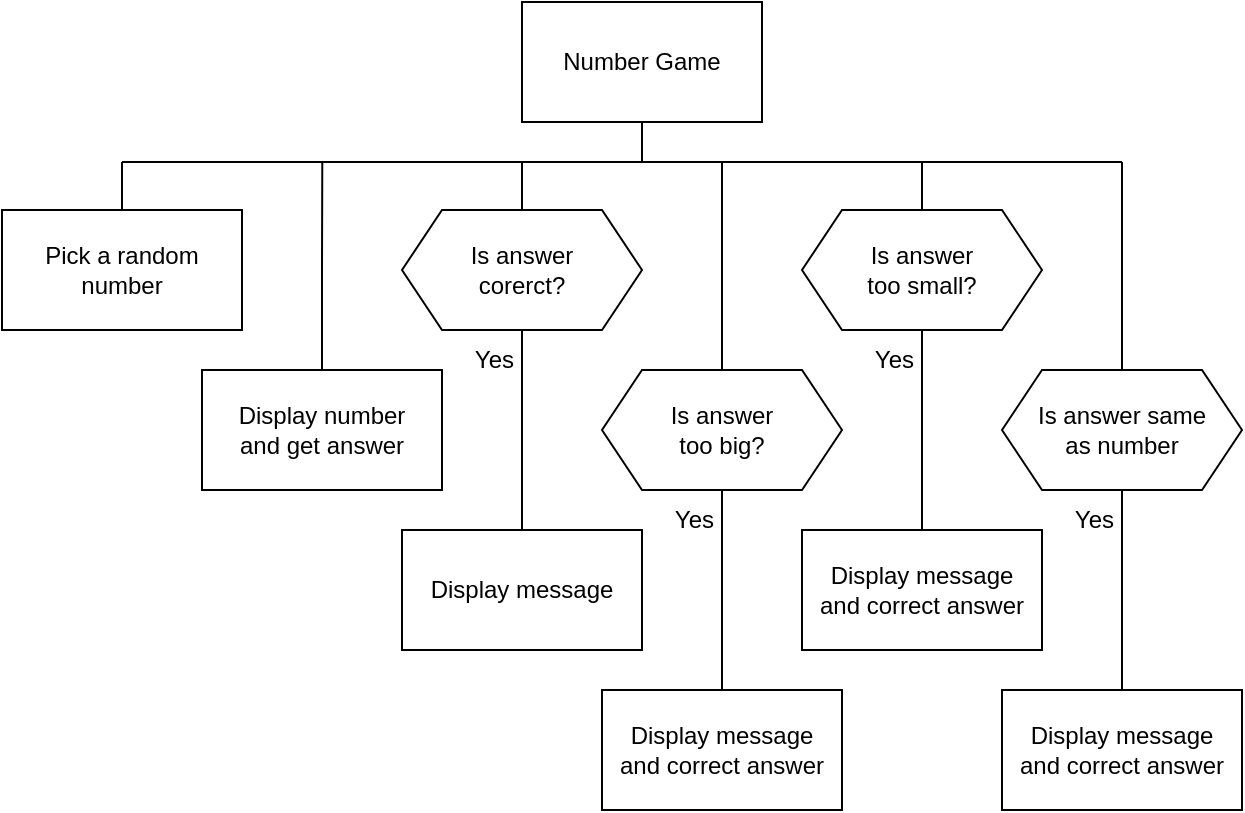 <mxfile version="20.3.0" type="device" pages="2"><diagram name="sd" id="WapQQFgqf0Vtvv5MVR4N"><mxGraphModel dx="782" dy="539" grid="1" gridSize="10" guides="1" tooltips="1" connect="1" arrows="1" fold="1" page="1" pageScale="1" pageWidth="1169" pageHeight="827" math="0" shadow="0"><root><mxCell id="0"/><mxCell id="1" parent="0"/><mxCell id="aJeESNiRv1NV4R2Yvk6J-3" style="edgeStyle=orthogonalEdgeStyle;shape=connector;rounded=0;orthogonalLoop=1;jettySize=auto;html=1;exitX=0.5;exitY=1;exitDx=0;exitDy=0;labelBackgroundColor=default;strokeColor=default;align=center;verticalAlign=middle;fontFamily=Helvetica;fontSize=11;fontColor=default;endArrow=none;endFill=0;" parent="1" source="XVWVDO4olALaNslnOnCb-1" edge="1"><mxGeometry relative="1" as="geometry"><mxPoint x="520" y="240" as="targetPoint"/></mxGeometry></mxCell><mxCell id="XVWVDO4olALaNslnOnCb-1" value="Number Game" style="rounded=0;whiteSpace=wrap;html=1;spacingLeft=4;spacingRight=4;" parent="1" vertex="1"><mxGeometry x="460" y="160" width="120" height="60" as="geometry"/></mxCell><mxCell id="aJeESNiRv1NV4R2Yvk6J-8" style="edgeStyle=orthogonalEdgeStyle;shape=connector;rounded=0;orthogonalLoop=1;jettySize=auto;html=1;exitX=0.5;exitY=0;exitDx=0;exitDy=0;labelBackgroundColor=default;strokeColor=default;align=center;verticalAlign=middle;fontFamily=Helvetica;fontSize=11;fontColor=default;endArrow=none;endFill=0;" parent="1" source="XVWVDO4olALaNslnOnCb-2" edge="1"><mxGeometry relative="1" as="geometry"><mxPoint x="260" y="240" as="targetPoint"/></mxGeometry></mxCell><mxCell id="XVWVDO4olALaNslnOnCb-2" value="Pick a random number" style="rounded=0;whiteSpace=wrap;html=1;spacingLeft=4;spacingRight=4;" parent="1" vertex="1"><mxGeometry x="200" y="264" width="120" height="60" as="geometry"/></mxCell><mxCell id="XVWVDO4olALaNslnOnCb-21" style="edgeStyle=orthogonalEdgeStyle;shape=connector;rounded=0;orthogonalLoop=1;jettySize=auto;html=1;exitX=0.5;exitY=0;exitDx=0;exitDy=0;labelBackgroundColor=default;strokeColor=default;fontFamily=Helvetica;fontSize=11;fontColor=default;endArrow=none;endFill=0;" parent="1" source="XVWVDO4olALaNslnOnCb-3" edge="1"><mxGeometry relative="1" as="geometry"><mxPoint x="360.143" y="240" as="targetPoint"/></mxGeometry></mxCell><mxCell id="XVWVDO4olALaNslnOnCb-3" value="Display number&lt;br&gt;and get answer" style="rounded=0;whiteSpace=wrap;html=1;spacingLeft=4;spacingRight=4;" parent="1" vertex="1"><mxGeometry x="300" y="344" width="120" height="60" as="geometry"/></mxCell><mxCell id="XVWVDO4olALaNslnOnCb-12" style="edgeStyle=orthogonalEdgeStyle;rounded=0;orthogonalLoop=1;jettySize=auto;html=1;exitX=0.5;exitY=1;exitDx=0;exitDy=0;entryX=0.5;entryY=0;entryDx=0;entryDy=0;endArrow=none;endFill=0;" parent="1" source="XVWVDO4olALaNslnOnCb-4" target="XVWVDO4olALaNslnOnCb-5" edge="1"><mxGeometry relative="1" as="geometry"/></mxCell><mxCell id="XVWVDO4olALaNslnOnCb-5" value="Display message" style="rounded=0;whiteSpace=wrap;html=1;spacingLeft=4;spacingRight=4;" parent="1" vertex="1"><mxGeometry x="400" y="424" width="120" height="60" as="geometry"/></mxCell><mxCell id="XVWVDO4olALaNslnOnCb-13" style="edgeStyle=orthogonalEdgeStyle;shape=connector;rounded=0;orthogonalLoop=1;jettySize=auto;html=1;exitX=0.5;exitY=1;exitDx=0;exitDy=0;entryX=0.5;entryY=0;entryDx=0;entryDy=0;labelBackgroundColor=default;strokeColor=default;fontFamily=Helvetica;fontSize=11;fontColor=default;endArrow=none;endFill=0;" parent="1" source="XVWVDO4olALaNslnOnCb-6" target="XVWVDO4olALaNslnOnCb-7" edge="1"><mxGeometry relative="1" as="geometry"/></mxCell><mxCell id="aJeESNiRv1NV4R2Yvk6J-6" style="edgeStyle=orthogonalEdgeStyle;shape=connector;rounded=0;orthogonalLoop=1;jettySize=auto;html=1;exitX=0.5;exitY=0;exitDx=0;exitDy=0;labelBackgroundColor=default;strokeColor=default;align=center;verticalAlign=middle;fontFamily=Helvetica;fontSize=11;fontColor=default;endArrow=none;endFill=0;" parent="1" source="XVWVDO4olALaNslnOnCb-6" edge="1"><mxGeometry relative="1" as="geometry"><mxPoint x="560" y="240" as="targetPoint"/></mxGeometry></mxCell><mxCell id="XVWVDO4olALaNslnOnCb-6" value="Is answer&lt;br&gt;too big?" style="shape=hexagon;perimeter=hexagonPerimeter2;whiteSpace=wrap;html=1;fixedSize=1;spacingLeft=8;spacingRight=8;" parent="1" vertex="1"><mxGeometry x="500" y="344" width="120" height="60" as="geometry"/></mxCell><mxCell id="XVWVDO4olALaNslnOnCb-7" value="Display message and correct answer" style="rounded=0;whiteSpace=wrap;html=1;spacingLeft=4;spacingRight=4;" parent="1" vertex="1"><mxGeometry x="500" y="504" width="120" height="60" as="geometry"/></mxCell><mxCell id="XVWVDO4olALaNslnOnCb-14" style="edgeStyle=orthogonalEdgeStyle;shape=connector;rounded=0;orthogonalLoop=1;jettySize=auto;html=1;exitX=0.5;exitY=1;exitDx=0;exitDy=0;entryX=0.5;entryY=0;entryDx=0;entryDy=0;labelBackgroundColor=default;strokeColor=default;fontFamily=Helvetica;fontSize=11;fontColor=default;endArrow=none;endFill=0;" parent="1" source="XVWVDO4olALaNslnOnCb-8" target="XVWVDO4olALaNslnOnCb-9" edge="1"><mxGeometry relative="1" as="geometry"/></mxCell><mxCell id="aJeESNiRv1NV4R2Yvk6J-5" style="edgeStyle=orthogonalEdgeStyle;shape=connector;rounded=0;orthogonalLoop=1;jettySize=auto;html=1;exitX=0.5;exitY=0;exitDx=0;exitDy=0;labelBackgroundColor=default;strokeColor=default;align=center;verticalAlign=middle;fontFamily=Helvetica;fontSize=11;fontColor=default;endArrow=none;endFill=0;" parent="1" source="XVWVDO4olALaNslnOnCb-8" edge="1"><mxGeometry relative="1" as="geometry"><mxPoint x="660" y="240" as="targetPoint"/></mxGeometry></mxCell><mxCell id="XVWVDO4olALaNslnOnCb-8" value="Is answer&lt;br&gt;too small?" style="shape=hexagon;perimeter=hexagonPerimeter2;whiteSpace=wrap;html=1;fixedSize=1;spacingLeft=8;spacingRight=8;" parent="1" vertex="1"><mxGeometry x="600" y="264" width="120" height="60" as="geometry"/></mxCell><mxCell id="XVWVDO4olALaNslnOnCb-9" value="Display message and correct answer" style="rounded=0;whiteSpace=wrap;html=1;spacingLeft=4;spacingRight=4;" parent="1" vertex="1"><mxGeometry x="600" y="424" width="120" height="60" as="geometry"/></mxCell><mxCell id="XVWVDO4olALaNslnOnCb-15" style="edgeStyle=orthogonalEdgeStyle;shape=connector;rounded=0;orthogonalLoop=1;jettySize=auto;html=1;exitX=0.5;exitY=1;exitDx=0;exitDy=0;entryX=0.5;entryY=0;entryDx=0;entryDy=0;labelBackgroundColor=default;strokeColor=default;fontFamily=Helvetica;fontSize=11;fontColor=default;endArrow=none;endFill=0;" parent="1" source="XVWVDO4olALaNslnOnCb-10" target="XVWVDO4olALaNslnOnCb-11" edge="1"><mxGeometry relative="1" as="geometry"/></mxCell><mxCell id="aJeESNiRv1NV4R2Yvk6J-4" style="edgeStyle=orthogonalEdgeStyle;shape=connector;rounded=0;orthogonalLoop=1;jettySize=auto;html=1;exitX=0.5;exitY=0;exitDx=0;exitDy=0;labelBackgroundColor=default;strokeColor=default;align=center;verticalAlign=middle;fontFamily=Helvetica;fontSize=11;fontColor=default;endArrow=none;endFill=0;" parent="1" source="XVWVDO4olALaNslnOnCb-10" edge="1"><mxGeometry relative="1" as="geometry"><mxPoint x="760" y="240" as="targetPoint"/></mxGeometry></mxCell><mxCell id="XVWVDO4olALaNslnOnCb-10" value="Is answer same&lt;br&gt;as number" style="shape=hexagon;perimeter=hexagonPerimeter2;whiteSpace=wrap;html=1;fixedSize=1;spacingLeft=8;spacingRight=8;" parent="1" vertex="1"><mxGeometry x="700" y="344" width="120" height="60" as="geometry"/></mxCell><mxCell id="XVWVDO4olALaNslnOnCb-11" value="Display message and correct answer" style="rounded=0;whiteSpace=wrap;html=1;spacingLeft=4;spacingRight=4;" parent="1" vertex="1"><mxGeometry x="700" y="504" width="120" height="60" as="geometry"/></mxCell><mxCell id="XVWVDO4olALaNslnOnCb-16" value="" style="endArrow=none;html=1;rounded=0;labelBackgroundColor=default;strokeColor=default;fontFamily=Helvetica;fontSize=11;fontColor=default;shape=connector;" parent="1" edge="1"><mxGeometry width="50" height="50" relative="1" as="geometry"><mxPoint x="260" y="240" as="sourcePoint"/><mxPoint x="760" y="240" as="targetPoint"/></mxGeometry></mxCell><mxCell id="aJeESNiRv1NV4R2Yvk6J-7" style="edgeStyle=orthogonalEdgeStyle;shape=connector;rounded=0;orthogonalLoop=1;jettySize=auto;html=1;exitX=0.5;exitY=0;exitDx=0;exitDy=0;labelBackgroundColor=default;strokeColor=default;align=center;verticalAlign=middle;fontFamily=Helvetica;fontSize=11;fontColor=default;endArrow=none;endFill=0;" parent="1" source="XVWVDO4olALaNslnOnCb-4" edge="1"><mxGeometry relative="1" as="geometry"><mxPoint x="460" y="240" as="targetPoint"/></mxGeometry></mxCell><mxCell id="XVWVDO4olALaNslnOnCb-4" value="Is answer&lt;br&gt;corerct?" style="shape=hexagon;perimeter=hexagonPerimeter2;whiteSpace=wrap;html=1;fixedSize=1;spacingLeft=8;spacingRight=8;" parent="1" vertex="1"><mxGeometry x="400" y="264" width="120" height="60" as="geometry"/></mxCell><mxCell id="21zWLvwS3mDZ9GV8fRyd-1" value="Yes" style="text;html=1;strokeColor=none;fillColor=none;align=right;verticalAlign=middle;whiteSpace=wrap;rounded=0;spacingRight=2;" parent="1" vertex="1"><mxGeometry x="700" y="404" width="60" height="30" as="geometry"/></mxCell><mxCell id="21zWLvwS3mDZ9GV8fRyd-3" value="Yes" style="text;html=1;strokeColor=none;fillColor=none;align=right;verticalAlign=middle;whiteSpace=wrap;rounded=0;spacingRight=2;" parent="1" vertex="1"><mxGeometry x="500" y="404" width="60" height="30" as="geometry"/></mxCell><mxCell id="21zWLvwS3mDZ9GV8fRyd-4" value="Yes" style="text;html=1;strokeColor=none;fillColor=none;align=right;verticalAlign=middle;whiteSpace=wrap;rounded=0;spacingRight=2;" parent="1" vertex="1"><mxGeometry x="600" y="324" width="60" height="30" as="geometry"/></mxCell><mxCell id="9tzvtzxefX3Y0ndH0Ra2-1" value="Yes" style="text;html=1;strokeColor=none;fillColor=none;align=right;verticalAlign=middle;whiteSpace=wrap;rounded=0;spacingRight=2;" parent="1" vertex="1"><mxGeometry x="400" y="324" width="60" height="30" as="geometry"/></mxCell></root></mxGraphModel></diagram><diagram id="9xt3a9sFwd_RP-GxcOK0" name="code"><mxGraphModel dx="782" dy="539" grid="1" gridSize="10" guides="1" tooltips="1" connect="1" arrows="1" fold="1" page="1" pageScale="1" pageWidth="827" pageHeight="1169" math="0" shadow="0"><root><mxCell id="0"/><mxCell id="1" parent="0"/><mxCell id="THR4TWICj3BYPkmKxqeF-1" value="&lt;div&gt;import random&lt;/div&gt;&lt;div&gt;num1 = random.randint(1, 10)&lt;/div&gt;&lt;div&gt;num2 = int(input(&quot;What is one bigger than &quot; + str(num1) + &quot;? &quot;))&lt;/div&gt;&lt;div&gt;if num2 == num1 + 1:&lt;/div&gt;&lt;div&gt;&amp;nbsp; &amp;nbsp; print(&quot;Correct - Well done!&quot;)&lt;/div&gt;&lt;div&gt;if num2 &amp;gt; num1 + 1:&lt;/div&gt;&lt;div&gt;&amp;nbsp; &amp;nbsp; print(&quot;Too big!&quot;)&lt;/div&gt;&lt;div&gt;&amp;nbsp; &amp;nbsp; print(str(num1 + 1) + &quot; is one bigger than &quot; + str(num1))&lt;/div&gt;&lt;div&gt;if num2 &amp;lt; num1:&lt;/div&gt;&lt;div&gt;&amp;nbsp; &amp;nbsp; print(&quot;Too small!&quot;)&lt;/div&gt;&lt;div&gt;&amp;nbsp; &amp;nbsp; print(str(num1 + 1) + &quot; is one bigger than &quot; + str(num1))&lt;/div&gt;&lt;div&gt;if num2 == num1:&lt;/div&gt;&lt;div&gt;&amp;nbsp; &amp;nbsp; print(&quot;That's the same!&quot;)&lt;/div&gt;&lt;div&gt;&amp;nbsp; &amp;nbsp; print(str(num1 + 1) + &quot; is one bigger than &quot; + str(num1))&lt;/div&gt;" style="text;html=1;strokeColor=none;fillColor=none;align=left;verticalAlign=top;whiteSpace=wrap;rounded=0;" parent="1" vertex="1"><mxGeometry x="200" y="200" width="340" height="220" as="geometry"/></mxCell></root></mxGraphModel></diagram></mxfile>